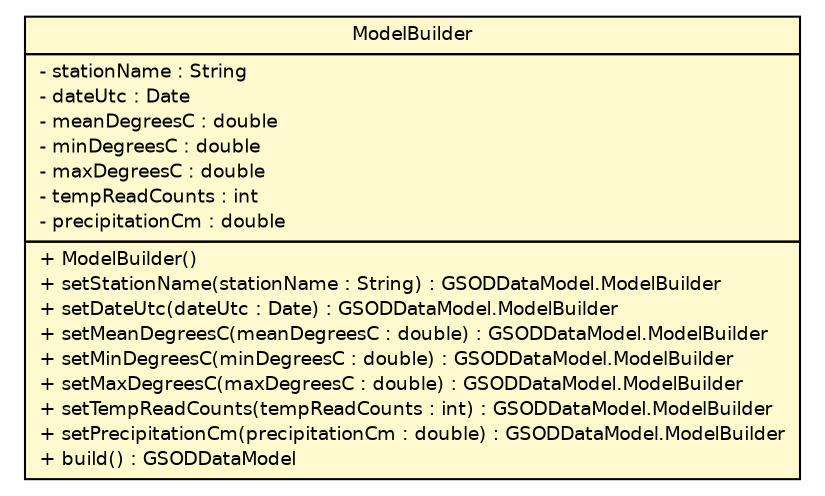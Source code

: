 #!/usr/local/bin/dot
#
# Class diagram 
# Generated by UMLGraph version R5_6-24-gf6e263 (http://www.umlgraph.org/)
#

digraph G {
	edge [fontname="Helvetica",fontsize=10,labelfontname="Helvetica",labelfontsize=10];
	node [fontname="Helvetica",fontsize=10,shape=plaintext];
	nodesep=0.25;
	ranksep=0.5;
	// com.ohair.stephen.edp.model.GSODDataModel.ModelBuilder
	c269 [label=<<table title="com.ohair.stephen.edp.model.GSODDataModel.ModelBuilder" border="0" cellborder="1" cellspacing="0" cellpadding="2" port="p" bgcolor="lemonChiffon" href="./GSODDataModel.ModelBuilder.html">
		<tr><td><table border="0" cellspacing="0" cellpadding="1">
<tr><td align="center" balign="center"> ModelBuilder </td></tr>
		</table></td></tr>
		<tr><td><table border="0" cellspacing="0" cellpadding="1">
<tr><td align="left" balign="left"> - stationName : String </td></tr>
<tr><td align="left" balign="left"> - dateUtc : Date </td></tr>
<tr><td align="left" balign="left"> - meanDegreesC : double </td></tr>
<tr><td align="left" balign="left"> - minDegreesC : double </td></tr>
<tr><td align="left" balign="left"> - maxDegreesC : double </td></tr>
<tr><td align="left" balign="left"> - tempReadCounts : int </td></tr>
<tr><td align="left" balign="left"> - precipitationCm : double </td></tr>
		</table></td></tr>
		<tr><td><table border="0" cellspacing="0" cellpadding="1">
<tr><td align="left" balign="left"> + ModelBuilder() </td></tr>
<tr><td align="left" balign="left"> + setStationName(stationName : String) : GSODDataModel.ModelBuilder </td></tr>
<tr><td align="left" balign="left"> + setDateUtc(dateUtc : Date) : GSODDataModel.ModelBuilder </td></tr>
<tr><td align="left" balign="left"> + setMeanDegreesC(meanDegreesC : double) : GSODDataModel.ModelBuilder </td></tr>
<tr><td align="left" balign="left"> + setMinDegreesC(minDegreesC : double) : GSODDataModel.ModelBuilder </td></tr>
<tr><td align="left" balign="left"> + setMaxDegreesC(maxDegreesC : double) : GSODDataModel.ModelBuilder </td></tr>
<tr><td align="left" balign="left"> + setTempReadCounts(tempReadCounts : int) : GSODDataModel.ModelBuilder </td></tr>
<tr><td align="left" balign="left"> + setPrecipitationCm(precipitationCm : double) : GSODDataModel.ModelBuilder </td></tr>
<tr><td align="left" balign="left"> + build() : GSODDataModel </td></tr>
		</table></td></tr>
		</table>>, URL="./GSODDataModel.ModelBuilder.html", fontname="Helvetica", fontcolor="black", fontsize=9.0];
}

